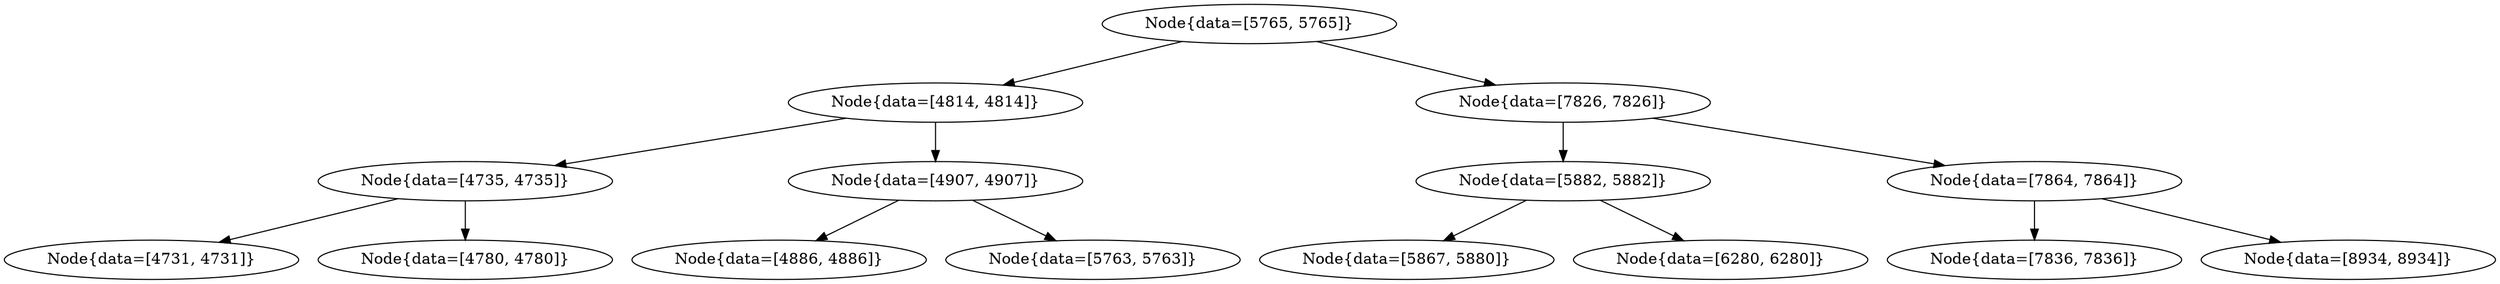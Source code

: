 digraph G{
29838617 [label="Node{data=[5765, 5765]}"]
29838617 -> 605649683
605649683 [label="Node{data=[4814, 4814]}"]
605649683 -> 1907982059
1907982059 [label="Node{data=[4735, 4735]}"]
1907982059 -> 662109583
662109583 [label="Node{data=[4731, 4731]}"]
1907982059 -> 476234749
476234749 [label="Node{data=[4780, 4780]}"]
605649683 -> 1934418561
1934418561 [label="Node{data=[4907, 4907]}"]
1934418561 -> 1236833317
1236833317 [label="Node{data=[4886, 4886]}"]
1934418561 -> 1496482328
1496482328 [label="Node{data=[5763, 5763]}"]
29838617 -> 1397088232
1397088232 [label="Node{data=[7826, 7826]}"]
1397088232 -> 1200187371
1200187371 [label="Node{data=[5882, 5882]}"]
1200187371 -> 1243470467
1243470467 [label="Node{data=[5867, 5880]}"]
1200187371 -> 133346202
133346202 [label="Node{data=[6280, 6280]}"]
1397088232 -> 2050328083
2050328083 [label="Node{data=[7864, 7864]}"]
2050328083 -> 1980698753
1980698753 [label="Node{data=[7836, 7836]}"]
2050328083 -> 1382159617
1382159617 [label="Node{data=[8934, 8934]}"]
}